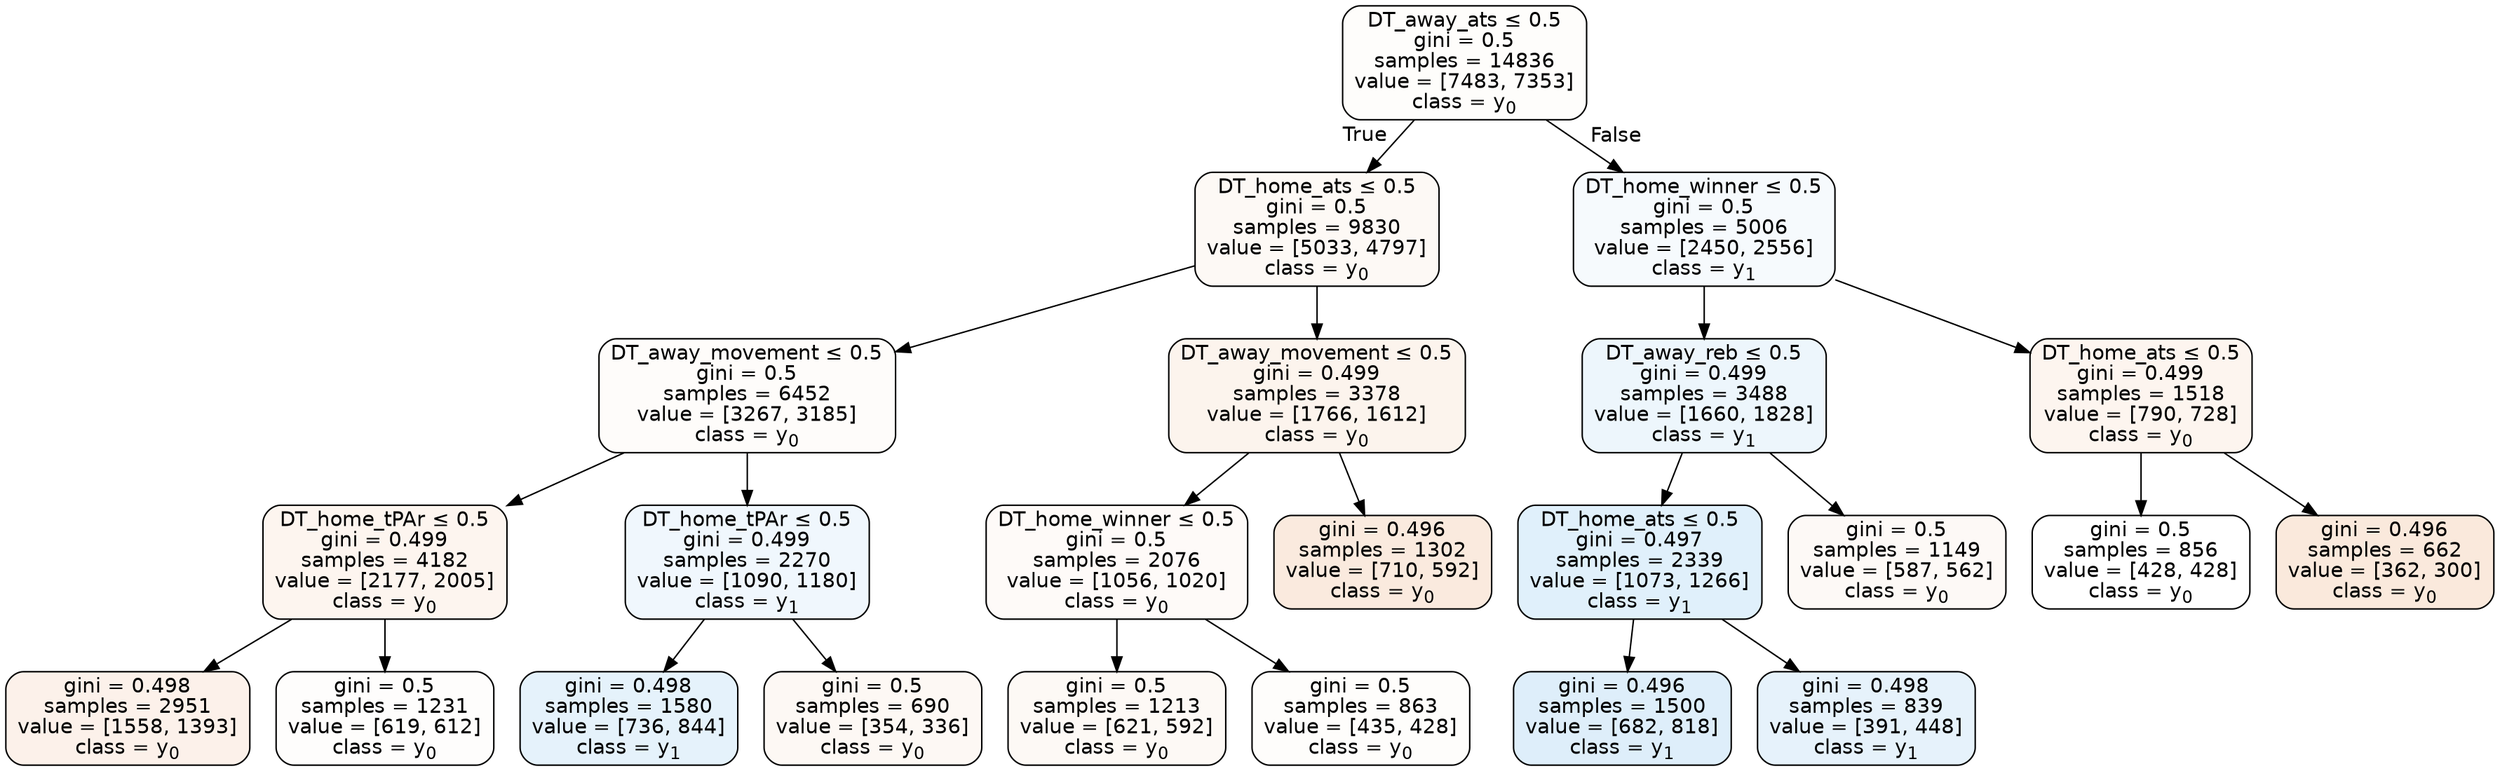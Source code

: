 digraph Tree {
node [shape=box, style="filled, rounded", color="black", fontname=helvetica] ;
edge [fontname=helvetica] ;
0 [label=<DT_away_ats &le; 0.5<br/>gini = 0.5<br/>samples = 14836<br/>value = [7483, 7353]<br/>class = y<SUB>0</SUB>>, fillcolor="#e5813904"] ;
1 [label=<DT_home_ats &le; 0.5<br/>gini = 0.5<br/>samples = 9830<br/>value = [5033, 4797]<br/>class = y<SUB>0</SUB>>, fillcolor="#e581390c"] ;
0 -> 1 [labeldistance=2.5, labelangle=45, headlabel="True"] ;
2 [label=<DT_away_movement &le; 0.5<br/>gini = 0.5<br/>samples = 6452<br/>value = [3267, 3185]<br/>class = y<SUB>0</SUB>>, fillcolor="#e5813906"] ;
1 -> 2 ;
3 [label=<DT_home_tPAr &le; 0.5<br/>gini = 0.499<br/>samples = 4182<br/>value = [2177, 2005]<br/>class = y<SUB>0</SUB>>, fillcolor="#e5813914"] ;
2 -> 3 ;
4 [label=<gini = 0.498<br/>samples = 2951<br/>value = [1558, 1393]<br/>class = y<SUB>0</SUB>>, fillcolor="#e581391b"] ;
3 -> 4 ;
5 [label=<gini = 0.5<br/>samples = 1231<br/>value = [619, 612]<br/>class = y<SUB>0</SUB>>, fillcolor="#e5813903"] ;
3 -> 5 ;
6 [label=<DT_home_tPAr &le; 0.5<br/>gini = 0.499<br/>samples = 2270<br/>value = [1090, 1180]<br/>class = y<SUB>1</SUB>>, fillcolor="#399de513"] ;
2 -> 6 ;
7 [label=<gini = 0.498<br/>samples = 1580<br/>value = [736, 844]<br/>class = y<SUB>1</SUB>>, fillcolor="#399de521"] ;
6 -> 7 ;
8 [label=<gini = 0.5<br/>samples = 690<br/>value = [354, 336]<br/>class = y<SUB>0</SUB>>, fillcolor="#e581390d"] ;
6 -> 8 ;
9 [label=<DT_away_movement &le; 0.5<br/>gini = 0.499<br/>samples = 3378<br/>value = [1766, 1612]<br/>class = y<SUB>0</SUB>>, fillcolor="#e5813916"] ;
1 -> 9 ;
10 [label=<DT_home_winner &le; 0.5<br/>gini = 0.5<br/>samples = 2076<br/>value = [1056, 1020]<br/>class = y<SUB>0</SUB>>, fillcolor="#e5813909"] ;
9 -> 10 ;
11 [label=<gini = 0.5<br/>samples = 1213<br/>value = [621, 592]<br/>class = y<SUB>0</SUB>>, fillcolor="#e581390c"] ;
10 -> 11 ;
12 [label=<gini = 0.5<br/>samples = 863<br/>value = [435, 428]<br/>class = y<SUB>0</SUB>>, fillcolor="#e5813904"] ;
10 -> 12 ;
13 [label=<gini = 0.496<br/>samples = 1302<br/>value = [710, 592]<br/>class = y<SUB>0</SUB>>, fillcolor="#e581392a"] ;
9 -> 13 ;
14 [label=<DT_home_winner &le; 0.5<br/>gini = 0.5<br/>samples = 5006<br/>value = [2450, 2556]<br/>class = y<SUB>1</SUB>>, fillcolor="#399de50b"] ;
0 -> 14 [labeldistance=2.5, labelangle=-45, headlabel="False"] ;
15 [label=<DT_away_reb &le; 0.5<br/>gini = 0.499<br/>samples = 3488<br/>value = [1660, 1828]<br/>class = y<SUB>1</SUB>>, fillcolor="#399de517"] ;
14 -> 15 ;
16 [label=<DT_home_ats &le; 0.5<br/>gini = 0.497<br/>samples = 2339<br/>value = [1073, 1266]<br/>class = y<SUB>1</SUB>>, fillcolor="#399de527"] ;
15 -> 16 ;
17 [label=<gini = 0.496<br/>samples = 1500<br/>value = [682, 818]<br/>class = y<SUB>1</SUB>>, fillcolor="#399de52a"] ;
16 -> 17 ;
18 [label=<gini = 0.498<br/>samples = 839<br/>value = [391, 448]<br/>class = y<SUB>1</SUB>>, fillcolor="#399de520"] ;
16 -> 18 ;
19 [label=<gini = 0.5<br/>samples = 1149<br/>value = [587, 562]<br/>class = y<SUB>0</SUB>>, fillcolor="#e581390b"] ;
15 -> 19 ;
20 [label=<DT_home_ats &le; 0.5<br/>gini = 0.499<br/>samples = 1518<br/>value = [790, 728]<br/>class = y<SUB>0</SUB>>, fillcolor="#e5813914"] ;
14 -> 20 ;
21 [label=<gini = 0.5<br/>samples = 856<br/>value = [428, 428]<br/>class = y<SUB>0</SUB>>, fillcolor="#e5813900"] ;
20 -> 21 ;
22 [label=<gini = 0.496<br/>samples = 662<br/>value = [362, 300]<br/>class = y<SUB>0</SUB>>, fillcolor="#e581392c"] ;
20 -> 22 ;
}